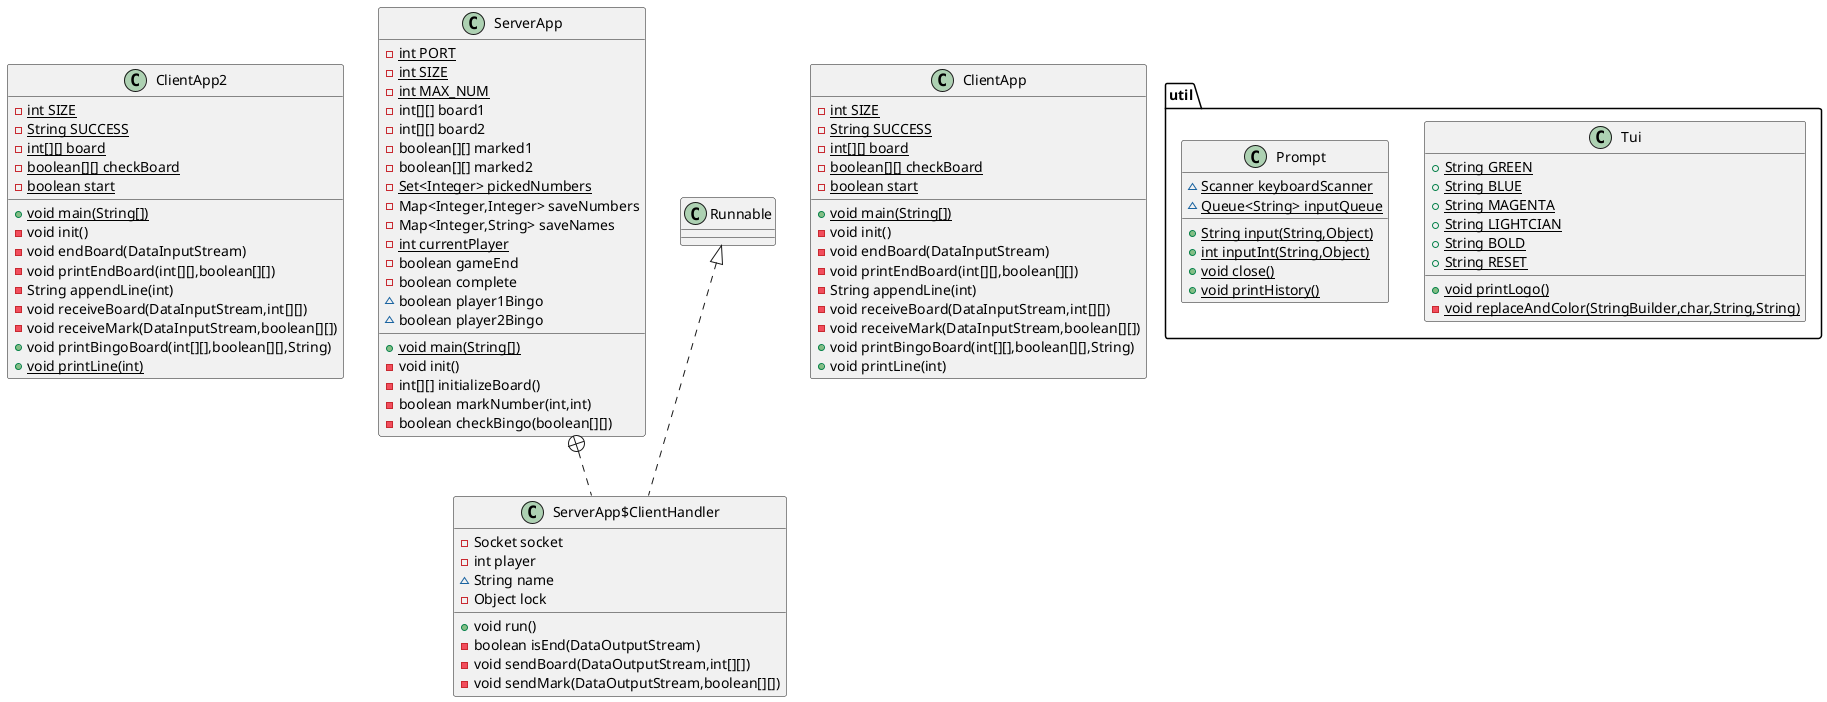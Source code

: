 @startuml
class ClientApp2 {
- {static} int SIZE
- {static} String SUCCESS
- {static} int[][] board
- {static} boolean[][] checkBoard
- {static} boolean start
+ {static} void main(String[])
- void init()
- void endBoard(DataInputStream)
- void printEndBoard(int[][],boolean[][])
- String appendLine(int)
- void receiveBoard(DataInputStream,int[][])
- void receiveMark(DataInputStream,boolean[][])
+ void printBingoBoard(int[][],boolean[][],String)
+ {static} void printLine(int)
}


class ServerApp {
- {static} int PORT
- {static} int SIZE
- {static} int MAX_NUM
- int[][] board1
- int[][] board2
- boolean[][] marked1
- boolean[][] marked2
- {static} Set<Integer> pickedNumbers
- Map<Integer,Integer> saveNumbers
- Map<Integer,String> saveNames
- {static} int currentPlayer
- boolean gameEnd
- boolean complete
~ boolean player1Bingo
~ boolean player2Bingo
+ {static} void main(String[])
- void init()
- int[][] initializeBoard()
- boolean markNumber(int,int)
- boolean checkBingo(boolean[][])
}


class ServerApp$ClientHandler {
- Socket socket
- int player
~ String name
- Object lock
+ void run()
- boolean isEnd(DataOutputStream)
- void sendBoard(DataOutputStream,int[][])
- void sendMark(DataOutputStream,boolean[][])
}

class util.Tui {
+ {static} String GREEN
+ {static} String BLUE
+ {static} String MAGENTA
+ {static} String LIGHTCIAN
+ {static} String BOLD
+ {static} String RESET
+ {static} void printLogo()
- {static} void replaceAndColor(StringBuilder,char,String,String)
}

class util.Prompt {
~ {static} Scanner keyboardScanner
~ {static} Queue<String> inputQueue
+ {static} String input(String,Object)
+ {static} int inputInt(String,Object)
+ {static} void close()
+ {static} void printHistory()
}


class ClientApp {
- {static} int SIZE
- {static} String SUCCESS
- {static} int[][] board
- {static} boolean[][] checkBoard
- {static} boolean start
+ {static} void main(String[])
- void init()
- void endBoard(DataInputStream)
- void printEndBoard(int[][],boolean[][])
- String appendLine(int)
- void receiveBoard(DataInputStream,int[][])
- void receiveMark(DataInputStream,boolean[][])
+ void printBingoBoard(int[][],boolean[][],String)
+ void printLine(int)
}

ServerApp +.. ServerApp$ClientHandler
Runnable <|.. ServerApp$ClientHandler
@enduml